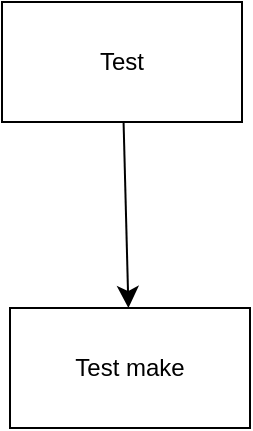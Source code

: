 <mxfile version="24.8.6">
  <diagram name="Page-1" id="RFDXIS31a2NKjTvQqznc">
    <mxGraphModel dx="378" dy="1131" grid="0" gridSize="10" guides="1" tooltips="1" connect="1" arrows="1" fold="1" page="0" pageScale="1" pageWidth="827" pageHeight="1169" math="0" shadow="0">
      <root>
        <mxCell id="0" />
        <mxCell id="1" parent="0" />
        <mxCell id="vszeniAvlKZf6M-FWZbS-4" value="" style="edgeStyle=none;curved=1;rounded=0;orthogonalLoop=1;jettySize=auto;html=1;fontSize=12;startSize=8;endSize=8;" edge="1" parent="1" source="vszeniAvlKZf6M-FWZbS-2" target="vszeniAvlKZf6M-FWZbS-3">
          <mxGeometry relative="1" as="geometry" />
        </mxCell>
        <mxCell id="vszeniAvlKZf6M-FWZbS-2" value="Test" style="whiteSpace=wrap;html=1;" vertex="1" parent="1">
          <mxGeometry x="131" y="-159" width="120" height="60" as="geometry" />
        </mxCell>
        <mxCell id="vszeniAvlKZf6M-FWZbS-3" value="Test make" style="whiteSpace=wrap;html=1;" vertex="1" parent="1">
          <mxGeometry x="135" y="-6" width="120" height="60" as="geometry" />
        </mxCell>
      </root>
    </mxGraphModel>
  </diagram>
</mxfile>
